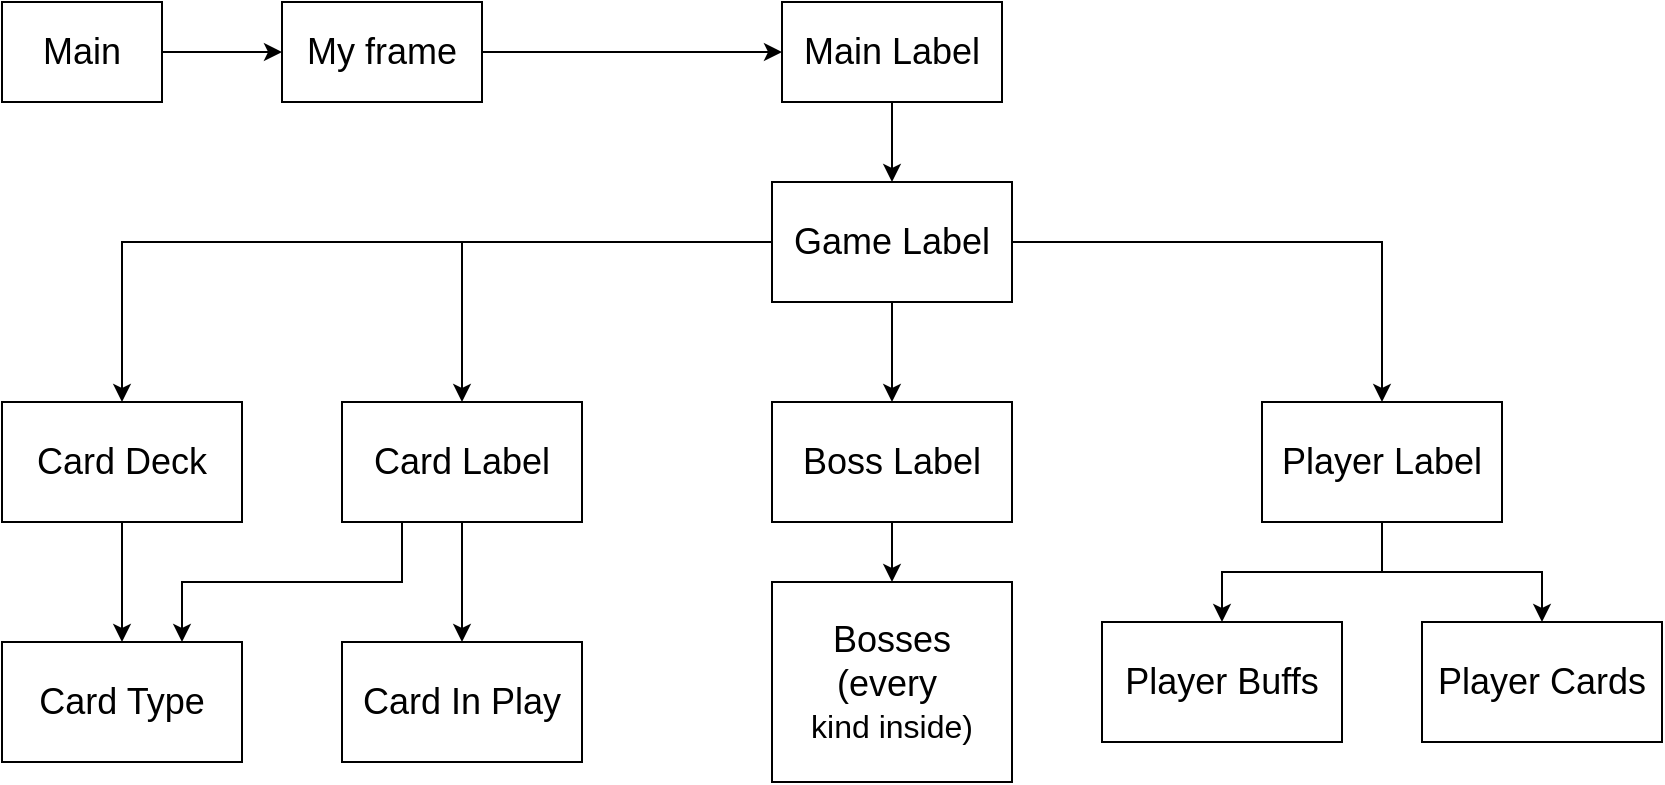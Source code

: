 <mxfile version="24.3.1" type="device">
  <diagram name="Page-1" id="EL7pv_djQ-mjrAMh4fa-">
    <mxGraphModel dx="1018" dy="604" grid="1" gridSize="10" guides="1" tooltips="1" connect="1" arrows="1" fold="1" page="1" pageScale="1" pageWidth="850" pageHeight="1100" math="0" shadow="0">
      <root>
        <mxCell id="0" />
        <mxCell id="1" parent="0" />
        <mxCell id="8xHftECNSEmXPwyHeNum-1" value="&lt;font style=&quot;font-size: 18px;&quot;&gt;My frame&lt;/font&gt;" style="rounded=0;whiteSpace=wrap;html=1;" vertex="1" parent="1">
          <mxGeometry x="140" width="100" height="50" as="geometry" />
        </mxCell>
        <mxCell id="8xHftECNSEmXPwyHeNum-9" style="edgeStyle=orthogonalEdgeStyle;rounded=0;orthogonalLoop=1;jettySize=auto;html=1;" edge="1" parent="1" source="8xHftECNSEmXPwyHeNum-2" target="8xHftECNSEmXPwyHeNum-8">
          <mxGeometry relative="1" as="geometry" />
        </mxCell>
        <mxCell id="8xHftECNSEmXPwyHeNum-2" value="&lt;font style=&quot;font-size: 18px;&quot;&gt;Main Label&lt;/font&gt;" style="rounded=0;whiteSpace=wrap;html=1;" vertex="1" parent="1">
          <mxGeometry x="390" width="110" height="50" as="geometry" />
        </mxCell>
        <mxCell id="8xHftECNSEmXPwyHeNum-3" value="&lt;font style=&quot;font-size: 18px;&quot;&gt;Main&lt;/font&gt;" style="rounded=0;whiteSpace=wrap;html=1;" vertex="1" parent="1">
          <mxGeometry width="80" height="50" as="geometry" />
        </mxCell>
        <mxCell id="8xHftECNSEmXPwyHeNum-5" value="" style="endArrow=classic;html=1;rounded=0;exitX=1;exitY=0.5;exitDx=0;exitDy=0;entryX=0;entryY=0.5;entryDx=0;entryDy=0;" edge="1" parent="1" source="8xHftECNSEmXPwyHeNum-3" target="8xHftECNSEmXPwyHeNum-1">
          <mxGeometry width="50" height="50" relative="1" as="geometry">
            <mxPoint x="220" y="50" as="sourcePoint" />
            <mxPoint x="270" as="targetPoint" />
          </mxGeometry>
        </mxCell>
        <mxCell id="8xHftECNSEmXPwyHeNum-6" value="" style="endArrow=classic;html=1;rounded=0;exitX=1;exitY=0.5;exitDx=0;exitDy=0;entryX=0;entryY=0.5;entryDx=0;entryDy=0;" edge="1" parent="1" source="8xHftECNSEmXPwyHeNum-1" target="8xHftECNSEmXPwyHeNum-2">
          <mxGeometry width="50" height="50" relative="1" as="geometry">
            <mxPoint x="220" y="50" as="sourcePoint" />
            <mxPoint x="270" as="targetPoint" />
          </mxGeometry>
        </mxCell>
        <mxCell id="8xHftECNSEmXPwyHeNum-12" style="edgeStyle=orthogonalEdgeStyle;rounded=0;orthogonalLoop=1;jettySize=auto;html=1;entryX=0.5;entryY=0;entryDx=0;entryDy=0;" edge="1" parent="1" source="8xHftECNSEmXPwyHeNum-8" target="8xHftECNSEmXPwyHeNum-11">
          <mxGeometry relative="1" as="geometry" />
        </mxCell>
        <mxCell id="8xHftECNSEmXPwyHeNum-13" style="edgeStyle=orthogonalEdgeStyle;rounded=0;orthogonalLoop=1;jettySize=auto;html=1;entryX=0.5;entryY=0;entryDx=0;entryDy=0;" edge="1" parent="1" source="8xHftECNSEmXPwyHeNum-8" target="8xHftECNSEmXPwyHeNum-10">
          <mxGeometry relative="1" as="geometry" />
        </mxCell>
        <mxCell id="8xHftECNSEmXPwyHeNum-16" style="edgeStyle=orthogonalEdgeStyle;rounded=0;orthogonalLoop=1;jettySize=auto;html=1;" edge="1" parent="1" source="8xHftECNSEmXPwyHeNum-8" target="8xHftECNSEmXPwyHeNum-15">
          <mxGeometry relative="1" as="geometry" />
        </mxCell>
        <mxCell id="8xHftECNSEmXPwyHeNum-18" style="edgeStyle=orthogonalEdgeStyle;rounded=0;orthogonalLoop=1;jettySize=auto;html=1;" edge="1" parent="1" source="8xHftECNSEmXPwyHeNum-8" target="8xHftECNSEmXPwyHeNum-17">
          <mxGeometry relative="1" as="geometry" />
        </mxCell>
        <mxCell id="8xHftECNSEmXPwyHeNum-8" value="&lt;font style=&quot;font-size: 18px;&quot;&gt;Game Label&lt;/font&gt;" style="rounded=0;whiteSpace=wrap;html=1;" vertex="1" parent="1">
          <mxGeometry x="385" y="90" width="120" height="60" as="geometry" />
        </mxCell>
        <mxCell id="8xHftECNSEmXPwyHeNum-24" style="edgeStyle=orthogonalEdgeStyle;rounded=0;orthogonalLoop=1;jettySize=auto;html=1;" edge="1" parent="1" source="8xHftECNSEmXPwyHeNum-10" target="8xHftECNSEmXPwyHeNum-25">
          <mxGeometry relative="1" as="geometry">
            <mxPoint x="445" y="320" as="targetPoint" />
          </mxGeometry>
        </mxCell>
        <mxCell id="8xHftECNSEmXPwyHeNum-10" value="&lt;font style=&quot;font-size: 18px;&quot;&gt;Boss Label&lt;/font&gt;" style="rounded=0;whiteSpace=wrap;html=1;" vertex="1" parent="1">
          <mxGeometry x="385" y="200" width="120" height="60" as="geometry" />
        </mxCell>
        <mxCell id="8xHftECNSEmXPwyHeNum-21" style="edgeStyle=orthogonalEdgeStyle;rounded=0;orthogonalLoop=1;jettySize=auto;html=1;entryX=0.5;entryY=0;entryDx=0;entryDy=0;" edge="1" parent="1" source="8xHftECNSEmXPwyHeNum-11" target="8xHftECNSEmXPwyHeNum-20">
          <mxGeometry relative="1" as="geometry">
            <Array as="points">
              <mxPoint x="230" y="300" />
              <mxPoint x="230" y="300" />
            </Array>
          </mxGeometry>
        </mxCell>
        <mxCell id="8xHftECNSEmXPwyHeNum-23" style="edgeStyle=orthogonalEdgeStyle;rounded=0;orthogonalLoop=1;jettySize=auto;html=1;" edge="1" parent="1" source="8xHftECNSEmXPwyHeNum-11" target="8xHftECNSEmXPwyHeNum-19">
          <mxGeometry relative="1" as="geometry">
            <Array as="points">
              <mxPoint x="200" y="290" />
              <mxPoint x="90" y="290" />
            </Array>
          </mxGeometry>
        </mxCell>
        <mxCell id="8xHftECNSEmXPwyHeNum-11" value="&lt;font style=&quot;font-size: 18px;&quot;&gt;Card Label&lt;/font&gt;" style="rounded=0;whiteSpace=wrap;html=1;" vertex="1" parent="1">
          <mxGeometry x="170" y="200" width="120" height="60" as="geometry" />
        </mxCell>
        <mxCell id="8xHftECNSEmXPwyHeNum-27" style="edgeStyle=orthogonalEdgeStyle;rounded=0;orthogonalLoop=1;jettySize=auto;html=1;" edge="1" parent="1" source="8xHftECNSEmXPwyHeNum-15" target="8xHftECNSEmXPwyHeNum-26">
          <mxGeometry relative="1" as="geometry" />
        </mxCell>
        <mxCell id="8xHftECNSEmXPwyHeNum-29" style="edgeStyle=orthogonalEdgeStyle;rounded=0;orthogonalLoop=1;jettySize=auto;html=1;" edge="1" parent="1" source="8xHftECNSEmXPwyHeNum-15" target="8xHftECNSEmXPwyHeNum-28">
          <mxGeometry relative="1" as="geometry" />
        </mxCell>
        <mxCell id="8xHftECNSEmXPwyHeNum-15" value="&lt;font style=&quot;font-size: 18px;&quot;&gt;Player Label&lt;/font&gt;" style="rounded=0;whiteSpace=wrap;html=1;" vertex="1" parent="1">
          <mxGeometry x="630" y="200" width="120" height="60" as="geometry" />
        </mxCell>
        <mxCell id="8xHftECNSEmXPwyHeNum-22" style="edgeStyle=orthogonalEdgeStyle;rounded=0;orthogonalLoop=1;jettySize=auto;html=1;" edge="1" parent="1" source="8xHftECNSEmXPwyHeNum-17" target="8xHftECNSEmXPwyHeNum-19">
          <mxGeometry relative="1" as="geometry" />
        </mxCell>
        <mxCell id="8xHftECNSEmXPwyHeNum-17" value="&lt;font style=&quot;font-size: 18px;&quot;&gt;Card Deck&lt;/font&gt;" style="rounded=0;whiteSpace=wrap;html=1;" vertex="1" parent="1">
          <mxGeometry y="200" width="120" height="60" as="geometry" />
        </mxCell>
        <mxCell id="8xHftECNSEmXPwyHeNum-19" value="&lt;font style=&quot;font-size: 18px;&quot;&gt;Card Type&lt;/font&gt;" style="rounded=0;whiteSpace=wrap;html=1;" vertex="1" parent="1">
          <mxGeometry y="320" width="120" height="60" as="geometry" />
        </mxCell>
        <mxCell id="8xHftECNSEmXPwyHeNum-20" value="&lt;font style=&quot;font-size: 18px;&quot;&gt;Card In Play&lt;/font&gt;" style="rounded=0;whiteSpace=wrap;html=1;" vertex="1" parent="1">
          <mxGeometry x="170" y="320" width="120" height="60" as="geometry" />
        </mxCell>
        <mxCell id="8xHftECNSEmXPwyHeNum-25" value="&lt;font style=&quot;font-size: 18px;&quot;&gt;Bosses (every&amp;nbsp;&lt;/font&gt;&lt;div&gt;&lt;font size=&quot;3&quot;&gt;kind inside)&lt;/font&gt;&lt;/div&gt;" style="rounded=0;whiteSpace=wrap;html=1;" vertex="1" parent="1">
          <mxGeometry x="385" y="290" width="120" height="100" as="geometry" />
        </mxCell>
        <mxCell id="8xHftECNSEmXPwyHeNum-26" value="&lt;font style=&quot;font-size: 18px;&quot;&gt;Player Cards&lt;/font&gt;" style="rounded=0;whiteSpace=wrap;html=1;" vertex="1" parent="1">
          <mxGeometry x="710" y="310" width="120" height="60" as="geometry" />
        </mxCell>
        <mxCell id="8xHftECNSEmXPwyHeNum-28" value="&lt;font style=&quot;font-size: 18px;&quot;&gt;Player Buffs&lt;/font&gt;" style="rounded=0;whiteSpace=wrap;html=1;" vertex="1" parent="1">
          <mxGeometry x="550" y="310" width="120" height="60" as="geometry" />
        </mxCell>
      </root>
    </mxGraphModel>
  </diagram>
</mxfile>
